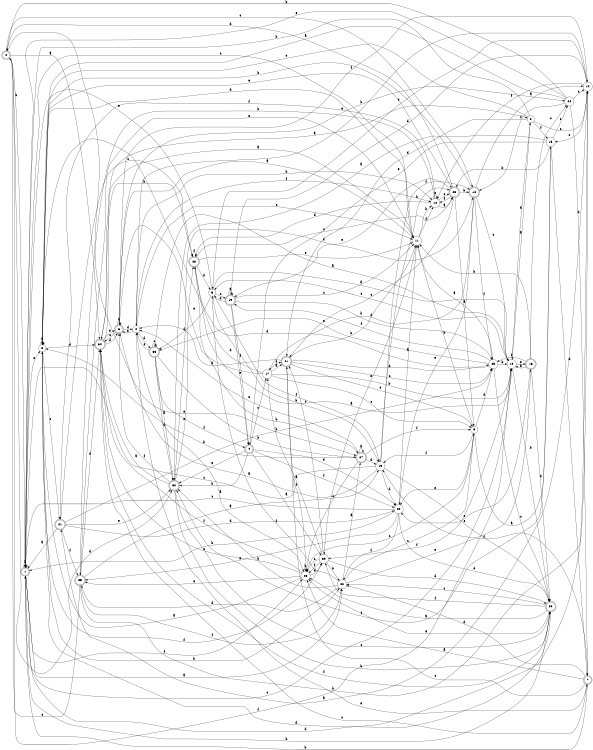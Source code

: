 digraph n29_9 {
__start0 [label="" shape="none"];

rankdir=LR;
size="8,5";

s0 [style="rounded,filled", color="black", fillcolor="white" shape="doublecircle", label="0"];
s1 [style="rounded,filled", color="black", fillcolor="white" shape="doublecircle", label="1"];
s2 [style="filled", color="black", fillcolor="white" shape="circle", label="2"];
s3 [style="filled", color="black", fillcolor="white" shape="circle", label="3"];
s4 [style="rounded,filled", color="black", fillcolor="white" shape="doublecircle", label="4"];
s5 [style="filled", color="black", fillcolor="white" shape="circle", label="5"];
s6 [style="rounded,filled", color="black", fillcolor="white" shape="doublecircle", label="6"];
s7 [style="rounded,filled", color="black", fillcolor="white" shape="doublecircle", label="7"];
s8 [style="filled", color="black", fillcolor="white" shape="circle", label="8"];
s9 [style="filled", color="black", fillcolor="white" shape="circle", label="9"];
s10 [style="filled", color="black", fillcolor="white" shape="circle", label="10"];
s11 [style="filled", color="black", fillcolor="white" shape="circle", label="11"];
s12 [style="filled", color="black", fillcolor="white" shape="circle", label="12"];
s13 [style="filled", color="black", fillcolor="white" shape="circle", label="13"];
s14 [style="filled", color="black", fillcolor="white" shape="circle", label="14"];
s15 [style="filled", color="black", fillcolor="white" shape="circle", label="15"];
s16 [style="rounded,filled", color="black", fillcolor="white" shape="doublecircle", label="16"];
s17 [style="filled", color="black", fillcolor="white" shape="circle", label="17"];
s18 [style="rounded,filled", color="black", fillcolor="white" shape="doublecircle", label="18"];
s19 [style="rounded,filled", color="black", fillcolor="white" shape="doublecircle", label="19"];
s20 [style="rounded,filled", color="black", fillcolor="white" shape="doublecircle", label="20"];
s21 [style="rounded,filled", color="black", fillcolor="white" shape="doublecircle", label="21"];
s22 [style="filled", color="black", fillcolor="white" shape="circle", label="22"];
s23 [style="rounded,filled", color="black", fillcolor="white" shape="doublecircle", label="23"];
s24 [style="filled", color="black", fillcolor="white" shape="circle", label="24"];
s25 [style="filled", color="black", fillcolor="white" shape="circle", label="25"];
s26 [style="filled", color="black", fillcolor="white" shape="circle", label="26"];
s27 [style="rounded,filled", color="black", fillcolor="white" shape="doublecircle", label="27"];
s28 [style="rounded,filled", color="black", fillcolor="white" shape="doublecircle", label="28"];
s29 [style="filled", color="black", fillcolor="white" shape="circle", label="29"];
s30 [style="filled", color="black", fillcolor="white" shape="circle", label="30"];
s31 [style="rounded,filled", color="black", fillcolor="white" shape="doublecircle", label="31"];
s32 [style="rounded,filled", color="black", fillcolor="white" shape="doublecircle", label="32"];
s33 [style="rounded,filled", color="black", fillcolor="white" shape="doublecircle", label="33"];
s34 [style="rounded,filled", color="black", fillcolor="white" shape="doublecircle", label="34"];
s35 [style="rounded,filled", color="black", fillcolor="white" shape="doublecircle", label="35"];
s0 -> s34 [label="a"];
s0 -> s1 [label="b"];
s0 -> s18 [label="c"];
s0 -> s32 [label="d"];
s0 -> s27 [label="e"];
s0 -> s10 [label="f"];
s1 -> s22 [label="a"];
s1 -> s1 [label="b"];
s1 -> s10 [label="c"];
s1 -> s14 [label="d"];
s1 -> s3 [label="e"];
s1 -> s26 [label="f"];
s2 -> s26 [label="a"];
s2 -> s12 [label="b"];
s2 -> s11 [label="c"];
s2 -> s33 [label="d"];
s2 -> s6 [label="e"];
s2 -> s12 [label="f"];
s3 -> s3 [label="a"];
s3 -> s22 [label="b"];
s3 -> s21 [label="c"];
s3 -> s34 [label="d"];
s3 -> s23 [label="e"];
s3 -> s30 [label="f"];
s4 -> s30 [label="a"];
s4 -> s32 [label="b"];
s4 -> s17 [label="c"];
s4 -> s29 [label="d"];
s4 -> s32 [label="e"];
s4 -> s29 [label="f"];
s5 -> s10 [label="a"];
s5 -> s13 [label="b"];
s5 -> s19 [label="c"];
s5 -> s33 [label="d"];
s5 -> s1 [label="e"];
s5 -> s13 [label="f"];
s6 -> s11 [label="a"];
s6 -> s6 [label="b"];
s6 -> s34 [label="c"];
s6 -> s2 [label="d"];
s6 -> s24 [label="e"];
s6 -> s14 [label="f"];
s7 -> s26 [label="a"];
s7 -> s1 [label="b"];
s7 -> s31 [label="c"];
s7 -> s22 [label="d"];
s7 -> s2 [label="e"];
s7 -> s13 [label="f"];
s8 -> s10 [label="a"];
s8 -> s1 [label="b"];
s8 -> s14 [label="c"];
s8 -> s31 [label="d"];
s8 -> s3 [label="e"];
s8 -> s15 [label="f"];
s9 -> s15 [label="a"];
s9 -> s11 [label="b"];
s9 -> s26 [label="c"];
s9 -> s25 [label="d"];
s9 -> s29 [label="e"];
s9 -> s13 [label="f"];
s10 -> s33 [label="a"];
s10 -> s20 [label="b"];
s10 -> s5 [label="c"];
s10 -> s8 [label="d"];
s10 -> s16 [label="e"];
s10 -> s30 [label="f"];
s11 -> s34 [label="a"];
s11 -> s12 [label="b"];
s11 -> s1 [label="c"];
s11 -> s3 [label="d"];
s11 -> s30 [label="e"];
s11 -> s12 [label="f"];
s12 -> s23 [label="a"];
s12 -> s35 [label="b"];
s12 -> s23 [label="c"];
s12 -> s28 [label="d"];
s12 -> s12 [label="e"];
s12 -> s21 [label="f"];
s13 -> s6 [label="a"];
s13 -> s23 [label="b"];
s13 -> s1 [label="c"];
s13 -> s29 [label="d"];
s13 -> s20 [label="e"];
s13 -> s18 [label="f"];
s14 -> s21 [label="a"];
s14 -> s2 [label="b"];
s14 -> s15 [label="c"];
s14 -> s19 [label="d"];
s14 -> s5 [label="e"];
s14 -> s12 [label="f"];
s15 -> s32 [label="a"];
s15 -> s23 [label="b"];
s15 -> s24 [label="c"];
s15 -> s7 [label="d"];
s15 -> s4 [label="e"];
s15 -> s32 [label="f"];
s16 -> s10 [label="a"];
s16 -> s11 [label="b"];
s16 -> s24 [label="c"];
s16 -> s20 [label="d"];
s16 -> s29 [label="e"];
s16 -> s25 [label="f"];
s17 -> s31 [label="a"];
s17 -> s10 [label="b"];
s17 -> s9 [label="c"];
s17 -> s28 [label="d"];
s17 -> s6 [label="e"];
s17 -> s31 [label="f"];
s18 -> s14 [label="a"];
s18 -> s3 [label="b"];
s18 -> s10 [label="c"];
s18 -> s17 [label="d"];
s18 -> s29 [label="e"];
s18 -> s25 [label="f"];
s19 -> s19 [label="a"];
s19 -> s25 [label="b"];
s19 -> s11 [label="c"];
s19 -> s5 [label="d"];
s19 -> s4 [label="e"];
s19 -> s4 [label="f"];
s20 -> s26 [label="a"];
s20 -> s1 [label="b"];
s20 -> s22 [label="c"];
s20 -> s3 [label="d"];
s20 -> s26 [label="e"];
s20 -> s30 [label="f"];
s21 -> s1 [label="a"];
s21 -> s25 [label="b"];
s21 -> s28 [label="c"];
s21 -> s29 [label="d"];
s21 -> s32 [label="e"];
s21 -> s35 [label="f"];
s22 -> s27 [label="a"];
s22 -> s32 [label="b"];
s22 -> s9 [label="c"];
s22 -> s35 [label="d"];
s22 -> s16 [label="e"];
s22 -> s5 [label="f"];
s23 -> s9 [label="a"];
s23 -> s18 [label="b"];
s23 -> s31 [label="c"];
s23 -> s0 [label="d"];
s23 -> s19 [label="e"];
s23 -> s12 [label="f"];
s24 -> s3 [label="a"];
s24 -> s0 [label="b"];
s24 -> s14 [label="c"];
s24 -> s7 [label="d"];
s24 -> s1 [label="e"];
s24 -> s18 [label="f"];
s25 -> s11 [label="a"];
s25 -> s10 [label="b"];
s25 -> s20 [label="c"];
s25 -> s3 [label="d"];
s25 -> s33 [label="e"];
s25 -> s19 [label="f"];
s26 -> s3 [label="a"];
s26 -> s26 [label="b"];
s26 -> s34 [label="c"];
s26 -> s30 [label="d"];
s26 -> s35 [label="e"];
s26 -> s34 [label="f"];
s27 -> s27 [label="a"];
s27 -> s3 [label="b"];
s27 -> s26 [label="c"];
s27 -> s13 [label="d"];
s27 -> s2 [label="e"];
s27 -> s9 [label="f"];
s28 -> s10 [label="a"];
s28 -> s27 [label="b"];
s28 -> s23 [label="c"];
s28 -> s5 [label="d"];
s28 -> s11 [label="e"];
s28 -> s28 [label="f"];
s29 -> s11 [label="a"];
s29 -> s1 [label="b"];
s29 -> s1 [label="c"];
s29 -> s20 [label="d"];
s29 -> s35 [label="e"];
s29 -> s22 [label="f"];
s30 -> s17 [label="a"];
s30 -> s22 [label="b"];
s30 -> s26 [label="c"];
s30 -> s20 [label="d"];
s30 -> s31 [label="e"];
s30 -> s26 [label="f"];
s31 -> s2 [label="a"];
s31 -> s11 [label="b"];
s31 -> s25 [label="c"];
s31 -> s25 [label="d"];
s31 -> s9 [label="e"];
s31 -> s26 [label="f"];
s32 -> s34 [label="a"];
s32 -> s20 [label="b"];
s32 -> s20 [label="c"];
s32 -> s18 [label="d"];
s32 -> s28 [label="e"];
s32 -> s6 [label="f"];
s33 -> s32 [label="a"];
s33 -> s27 [label="b"];
s33 -> s33 [label="c"];
s33 -> s32 [label="d"];
s33 -> s2 [label="e"];
s33 -> s4 [label="f"];
s34 -> s8 [label="a"];
s34 -> s28 [label="b"];
s34 -> s7 [label="c"];
s34 -> s6 [label="d"];
s34 -> s6 [label="e"];
s34 -> s20 [label="f"];
s35 -> s13 [label="a"];
s35 -> s14 [label="b"];
s35 -> s0 [label="c"];
s35 -> s34 [label="d"];
s35 -> s11 [label="e"];
s35 -> s22 [label="f"];

}